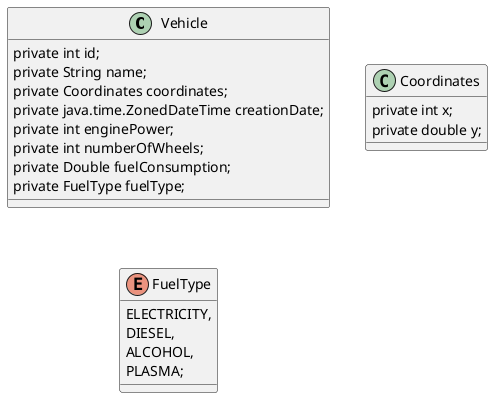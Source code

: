 @startuml
class Vehicle {
    private int id;
    private String name;
    private Coordinates coordinates;
    private java.time.ZonedDateTime creationDate;
    private int enginePower;
    private int numberOfWheels;
    private Double fuelConsumption;
    private FuelType fuelType;
}

class Coordinates {
    private int x;
    private double y;
}

enum FuelType {
    ELECTRICITY,
    DIESEL,
    ALCOHOL,
    PLASMA;
}


@enduml